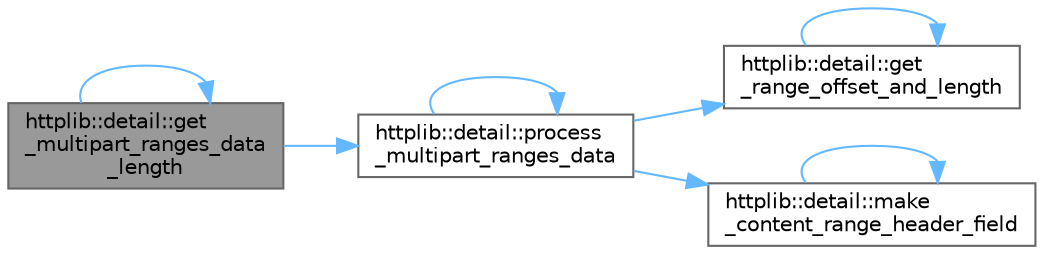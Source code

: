 digraph "httplib::detail::get_multipart_ranges_data_length"
{
 // LATEX_PDF_SIZE
  bgcolor="transparent";
  edge [fontname=Helvetica,fontsize=10,labelfontname=Helvetica,labelfontsize=10];
  node [fontname=Helvetica,fontsize=10,shape=box,height=0.2,width=0.4];
  rankdir="LR";
  Node1 [id="Node000001",label="httplib::detail::get\l_multipart_ranges_data\l_length",height=0.2,width=0.4,color="gray40", fillcolor="grey60", style="filled", fontcolor="black",tooltip=" "];
  Node1 -> Node1 [id="edge8_Node000001_Node000001",color="steelblue1",style="solid",tooltip=" "];
  Node1 -> Node2 [id="edge9_Node000001_Node000002",color="steelblue1",style="solid",tooltip=" "];
  Node2 [id="Node000002",label="httplib::detail::process\l_multipart_ranges_data",height=0.2,width=0.4,color="grey40", fillcolor="white", style="filled",URL="$namespacehttplib_1_1detail.html#a89ddf0a3f7bf1b5a3a7f5547f20db6f5",tooltip=" "];
  Node2 -> Node3 [id="edge10_Node000002_Node000003",color="steelblue1",style="solid",tooltip=" "];
  Node3 [id="Node000003",label="httplib::detail::get\l_range_offset_and_length",height=0.2,width=0.4,color="grey40", fillcolor="white", style="filled",URL="$namespacehttplib_1_1detail.html#a2d4a39719cfb2efb172a2c89e154c220",tooltip=" "];
  Node3 -> Node3 [id="edge11_Node000003_Node000003",color="steelblue1",style="solid",tooltip=" "];
  Node2 -> Node4 [id="edge12_Node000002_Node000004",color="steelblue1",style="solid",tooltip=" "];
  Node4 [id="Node000004",label="httplib::detail::make\l_content_range_header_field",height=0.2,width=0.4,color="grey40", fillcolor="white", style="filled",URL="$namespacehttplib_1_1detail.html#abe8b95159ae97fefd882a9990ff9291d",tooltip=" "];
  Node4 -> Node4 [id="edge13_Node000004_Node000004",color="steelblue1",style="solid",tooltip=" "];
  Node2 -> Node2 [id="edge14_Node000002_Node000002",color="steelblue1",style="solid",tooltip=" "];
}
